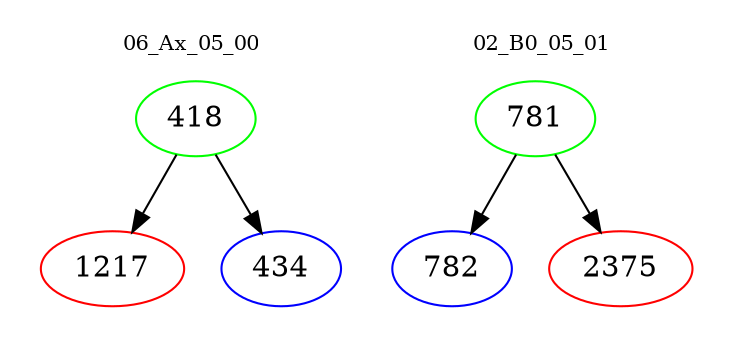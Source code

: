 digraph{
subgraph cluster_0 {
color = white
label = "06_Ax_05_00";
fontsize=10;
T0_418 [label="418", color="green"]
T0_418 -> T0_1217 [color="black"]
T0_1217 [label="1217", color="red"]
T0_418 -> T0_434 [color="black"]
T0_434 [label="434", color="blue"]
}
subgraph cluster_1 {
color = white
label = "02_B0_05_01";
fontsize=10;
T1_781 [label="781", color="green"]
T1_781 -> T1_782 [color="black"]
T1_782 [label="782", color="blue"]
T1_781 -> T1_2375 [color="black"]
T1_2375 [label="2375", color="red"]
}
}
